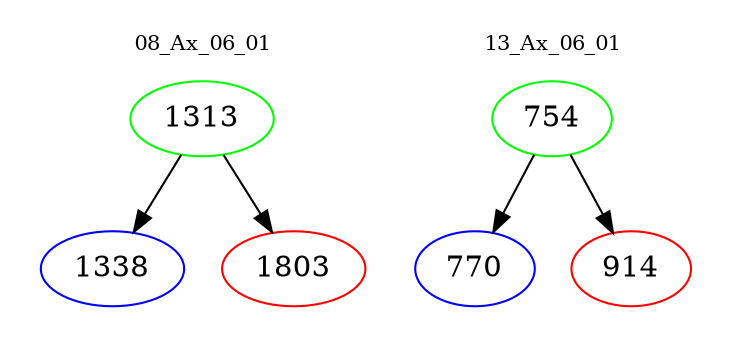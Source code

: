 digraph{
subgraph cluster_0 {
color = white
label = "08_Ax_06_01";
fontsize=10;
T0_1313 [label="1313", color="green"]
T0_1313 -> T0_1338 [color="black"]
T0_1338 [label="1338", color="blue"]
T0_1313 -> T0_1803 [color="black"]
T0_1803 [label="1803", color="red"]
}
subgraph cluster_1 {
color = white
label = "13_Ax_06_01";
fontsize=10;
T1_754 [label="754", color="green"]
T1_754 -> T1_770 [color="black"]
T1_770 [label="770", color="blue"]
T1_754 -> T1_914 [color="black"]
T1_914 [label="914", color="red"]
}
}

